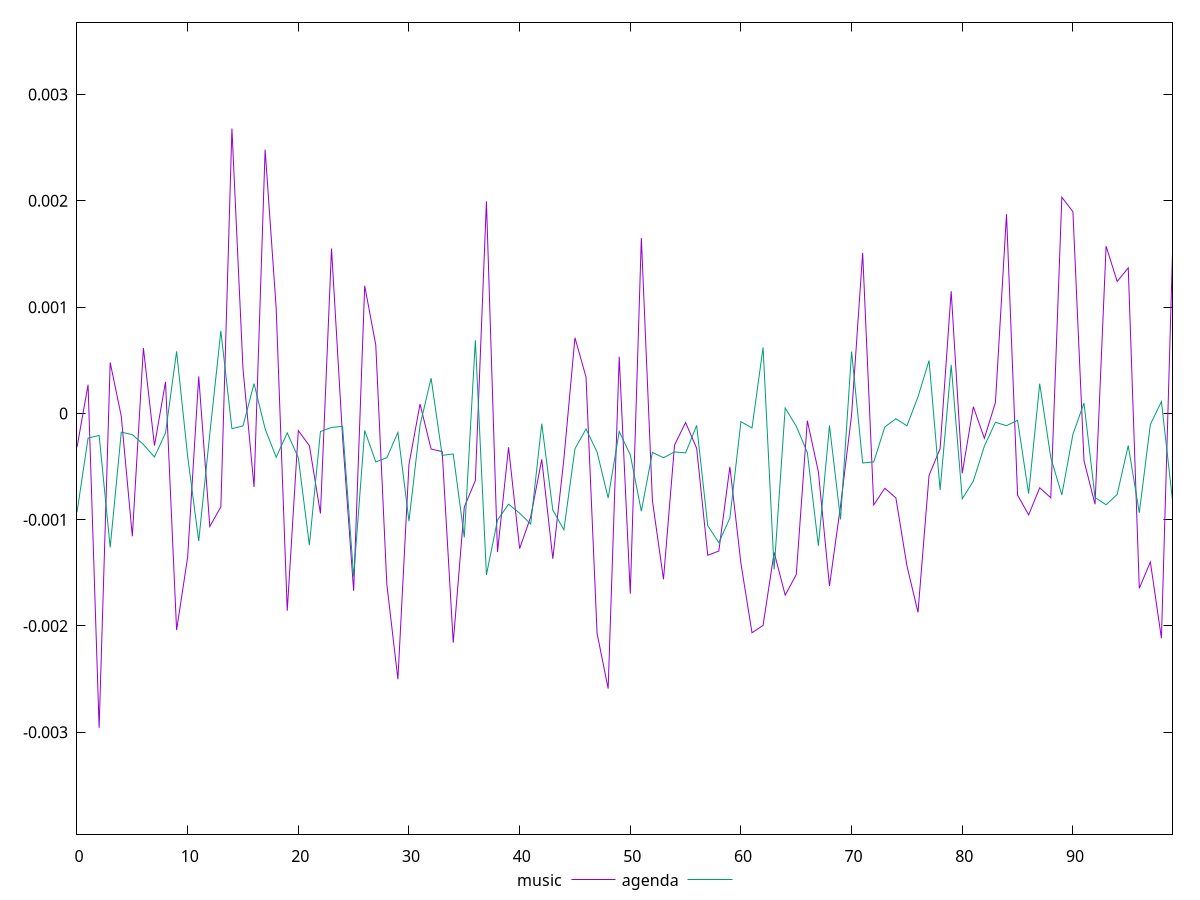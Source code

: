 reset

$music <<EOF
0 -0.00031975693065794885
1 0.00026988357335134134
2 -0.002959660154251016
3 0.0004785087017809261
4 -0.00002594122888465583
5 -0.0011565269513524005
6 0.0006156895099675028
7 -0.0003034377739687913
8 0.0002970107577155892
9 -0.002039485649376184
10 -0.0013524453110133298
11 0.00034757304629360746
12 -0.0010641004826181092
13 -0.0008806196871015068
14 0.00268058826632528
15 0.00042010083809055216
16 -0.0006933472449884862
17 0.0024823688498828086
18 0.0009905451611258178
19 -0.001857079012649844
20 -0.0001619504262554486
21 -0.00030362329762152334
22 -0.0009419563785707478
23 0.0015511881057467688
24 -0.0002252292843994072
25 -0.0016696693210230748
26 0.0012007549330730906
27 0.0006440380801692278
28 -0.0016094451350889757
29 -0.002502122598324079
30 -0.000480510287860135
31 0.00008776760519884769
32 -0.0003354144781942861
33 -0.0003597130606690938
34 -0.002157772053159525
35 -0.000881666069057481
36 -0.000632266053569562
37 0.001995239458250185
38 -0.0013051163007084601
39 -0.0003196183950104056
40 -0.001272949271686953
41 -0.0009743514763664626
42 -0.00043280903625619454
43 -0.001368139719161797
44 -0.0004300426618631739
45 0.000712073765580333
46 0.00034204225641082245
47 -0.002070518161686434
48 -0.0025895788377678654
49 0.0005328787548210548
50 -0.0016969231942152289
51 0.0016504136029736201
52 -0.0008204672565100671
53 -0.0015614376998860993
54 -0.0002976787271611589
55 -0.00008621629085726751
56 -0.00032933145048920224
57 -0.0013353381195137695
58 -0.001295770183175725
59 -0.0005026830477617497
60 -0.0014124731171306706
61 -0.002064440453379514
62 -0.001995087551084097
63 -0.001308036959137142
64 -0.0017106832431921196
65 -0.001517038531460617
66 -0.00006802847861601819
67 -0.0005501526673451759
68 -0.001624496515316813
69 -0.0008712674135907608
70 -0.000015433174789007686
71 0.0015102371748388396
72 -0.0008613006367130513
73 -0.0007046458485015491
74 -0.000794616476073555
75 -0.00143376996970231
76 -0.001872030609331661
77 -0.0005835422353349287
78 -0.0003314664912835677
79 0.0011495701524950428
80 -0.0005635446027501531
81 0.0000626292495979272
82 -0.0002346948564148646
83 0.00010359570390945233
84 0.0018749943671241317
85 -0.0007690853096165642
86 -0.0009549515092659763
87 -0.0007002156652800587
88 -0.0007941227716811286
89 0.0020341290732052916
90 0.0018985268649965067
91 -0.00044536834928111805
92 -0.0008550128071272104
93 0.001573719963744545
94 0.0012415569044685812
95 0.001369463234447861
96 -0.001646589926397321
97 -0.0013978458008282138
98 -0.002116497539292049
99 0.001509019147169975
EOF

$agenda <<EOF
0 -0.0009308713953801506
1 -0.00023295807996002728
2 -0.00020729780960501153
3 -0.0012611257871213478
4 -0.00017664672737468523
5 -0.00019977090015705357
6 -0.00029255022478713035
7 -0.0004106481509730753
8 -0.00018376871184296872
9 0.0005835120065522282
10 -0.00040494518519171296
11 -0.0012012402743398875
12 -0.00019522721790013464
13 0.0007761017139963966
14 -0.00014373360696673943
15 -0.000118107525346689
16 0.000280167068061038
17 -0.00014473348647278116
18 -0.0004129547663087929
19 -0.00018335175140806736
20 -0.00041720397346308726
21 -0.0012397265425878156
22 -0.0001708052415400285
23 -0.00013193197436272007
24 -0.00012176666219969045
25 -0.0015365206969604806
26 -0.00016122215776773197
27 -0.00045631297453023744
28 -0.00041720397346308726
29 -0.00017941320593927167
30 -0.0010142951289469682
31 -0.00011108406034399665
32 0.000331345976873057
33 -0.00039468380902599187
34 -0.00038206712808124265
35 -0.0011665388154191436
36 0.0006884497131135259
37 -0.0015197815525308579
38 -0.001003680299805354
39 -0.0008543439404530229
40 -0.0009389957567428498
41 -0.0010413603460430686
42 -0.00009656792279792436
43 -0.0009104245673919153
44 -0.0010959367903240424
45 -0.00033332004740234676
46 -0.00014662979109416607
47 -0.0003632375558203338
48 -0.000796272017193994
49 -0.0001697868143687331
50 -0.000389685195143713
51 -0.0009204629819932364
52 -0.0003674178368615222
53 -0.0004172833747827454
54 -0.0003630952080419858
55 -0.0003714386515383583
56 -0.00011345660092511034
57 -0.0010567002677047022
58 -0.001216457486054079
59 -0.0009850511958360343
60 -0.00007775134641469506
61 -0.00013722485968237775
62 0.0006204734701906716
63 -0.001468677067427665
64 0.00005073262513097809
65 -0.00012080196774997277
66 -0.0003680734249468909
67 -0.001246002511051314
68 -0.00011532941632541593
69 -0.000998177655828264
70 0.0005820357941346444
71 -0.0004669573819909956
72 -0.0004568744091588084
73 -0.00012826878768514848
74 -0.00005024352673291266
75 -0.00011666870249981143
76 0.00015524454658089604
77 0.0004973819004815861
78 -0.000720422283320854
79 0.00045608220578592374
80 -0.0008039315089136579
81 -0.000636822028745021
82 -0.00030830033087272946
83 -0.00008413192936641001
84 -0.00011543495709609997
85 -0.00006535733091941331
86 -0.0007557311820541202
87 0.00027982474809956637
88 -0.00041519061052498475
89 -0.0007675064248066854
90 -0.00019760974023957378
91 0.00009774287602192788
92 -0.0007922025090515983
93 -0.0008598369205554124
94 -0.0007630072533230004
95 -0.00030203474688842433
96 -0.0009350180370508165
97 -0.0001042851859786198
98 0.00011145815540877235
99 -0.000816949132157474
EOF

set key outside below
set xrange [0:99]
set yrange [-0.003959660154251016:0.0036805882663252802]
set trange [-0.003959660154251016:0.0036805882663252802]
set terminal svg size 640, 520 enhanced background rgb 'white'
set output "reports/report_00032_2021-02-25T10-28-15.087Z/meta/pScore-difference/comparison/line/0_vs_1.svg"

plot $music title "music" with line, \
     $agenda title "agenda" with line

reset

